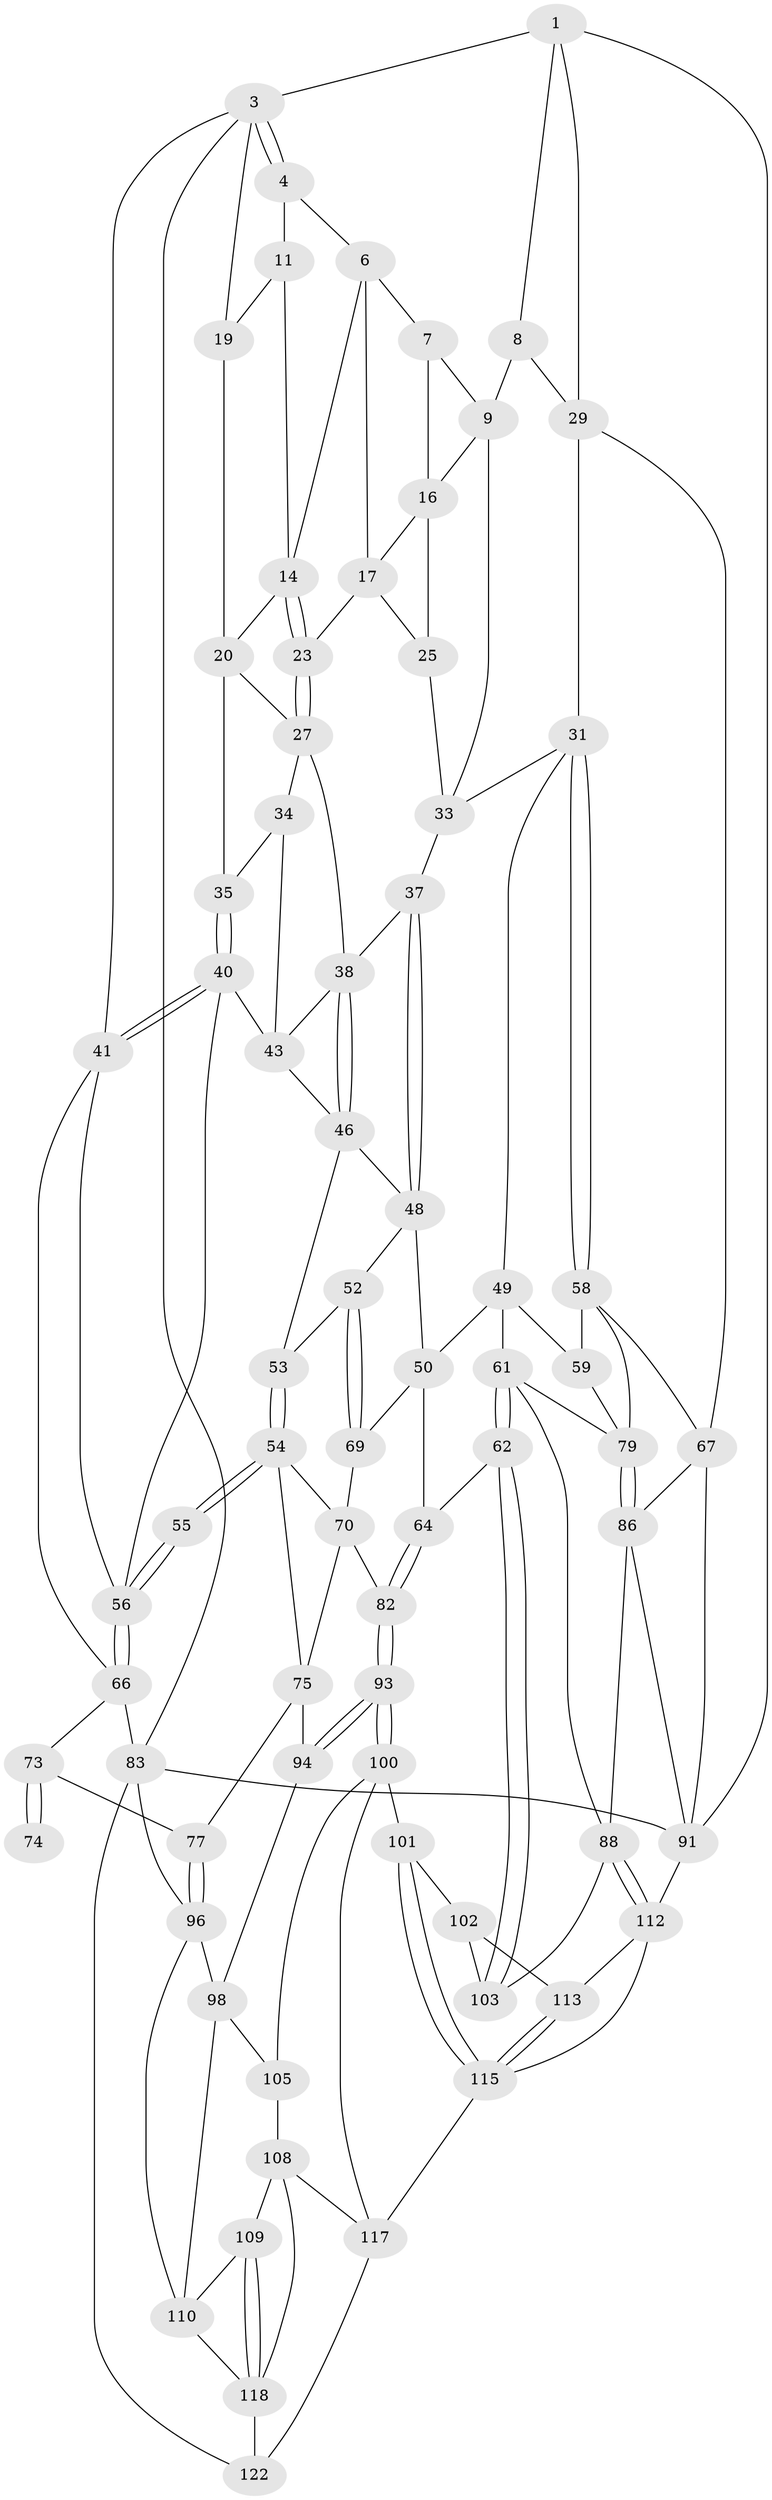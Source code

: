 // original degree distribution, {3: 0.040983606557377046, 6: 0.26229508196721313, 4: 0.22950819672131148, 5: 0.4672131147540984}
// Generated by graph-tools (version 1.1) at 2025/11/02/27/25 16:11:57]
// undirected, 72 vertices, 155 edges
graph export_dot {
graph [start="1"]
  node [color=gray90,style=filled];
  1 [pos="+0.7588293610563253+0",super="+2"];
  3 [pos="+0+0",super="+18"];
  4 [pos="+0.15765063249286673+0",super="+5"];
  6 [pos="+0.37103897525083207+0",super="+13"];
  7 [pos="+0.5510877641536012+0",super="+10"];
  8 [pos="+0.6887616049780076+0.1373368177298622"];
  9 [pos="+0.6848963891467492+0.13907406321459123",super="+26"];
  11 [pos="+0.2270275347148251+0.08881778577276477",super="+12"];
  14 [pos="+0.3463854738131708+0.16635767350719471",super="+15"];
  16 [pos="+0.496520850445708+0.10205644642016098",super="+24"];
  17 [pos="+0.4917832028819246+0.09977050809480807",super="+22"];
  19 [pos="+0.02589147059217848+0.1504292291370556"];
  20 [pos="+0.17766835132979225+0.17974819903848152",super="+21"];
  23 [pos="+0.35117314897198354+0.1738918203454066"];
  25 [pos="+0.42075173505093644+0.2489424519548092"];
  27 [pos="+0.26844232754040154+0.26453012616841753",super="+28"];
  29 [pos="+1+0.18366302203196316",super="+30"];
  31 [pos="+0.8473598642534896+0.3703573627142519",super="+32"];
  33 [pos="+0.584180251764382+0.28185969010885736",super="+36"];
  34 [pos="+0.1684106730237287+0.2688105092295221"];
  35 [pos="+0.0915077472380243+0.26459706978285796"];
  37 [pos="+0.40142556135192453+0.2867188251910605"];
  38 [pos="+0.2854911716823404+0.2944461421582324",super="+39"];
  40 [pos="+0.0917351238732898+0.29849589884186584",super="+45"];
  41 [pos="+0+0.3802679544813414",super="+42"];
  43 [pos="+0.20969637870000918+0.36046368599821593",super="+44"];
  46 [pos="+0.3360137500963492+0.34659786929974135",super="+47"];
  48 [pos="+0.38105412520835746+0.34756882436277026",super="+51"];
  49 [pos="+0.5802244682774146+0.3928510612067003",super="+60"];
  50 [pos="+0.5227904412485349+0.41760468165097975",super="+65"];
  52 [pos="+0.39835528718550367+0.46884792763487904"];
  53 [pos="+0.3020545998924349+0.4289923292564273"];
  54 [pos="+0.19087757259998714+0.5372608786748663",super="+71"];
  55 [pos="+0.1677478090713328+0.520671403590617"];
  56 [pos="+0.15766644656005047+0.4999454228317715",super="+57"];
  58 [pos="+0.8088818728950689+0.5236768192116621",super="+68"];
  59 [pos="+0.8087102345350611+0.5240031634707834"];
  61 [pos="+0.6063449295389738+0.6663766048615538",super="+85"];
  62 [pos="+0.6038042890716149+0.6710037899664847",super="+63"];
  64 [pos="+0.4997061590969006+0.6548673593522099"];
  66 [pos="+0+0.5137753897116641",super="+72"];
  67 [pos="+1+0.5262999435137655",super="+90"];
  69 [pos="+0.381589189230503+0.5500363429832053"];
  70 [pos="+0.30447580713144146+0.5814046498990791",super="+81"];
  73 [pos="+0+0.6242357271814416",super="+78"];
  74 [pos="+0.1129168833869448+0.5601880975139093"];
  75 [pos="+0.17387271876626287+0.6878298608228843",super="+76"];
  77 [pos="+0.08416646379969406+0.7080778795150406"];
  79 [pos="+0.8801246632503893+0.6456109002835863",super="+80"];
  82 [pos="+0.35126219219113824+0.7793300381818208"];
  83 [pos="+0+0.8697519224895187",super="+84"];
  86 [pos="+0.8990177511810344+0.6905479624698426",super="+87"];
  88 [pos="+0.7679199729044612+0.8302153437170023",super="+89"];
  91 [pos="+1+1",super="+92"];
  93 [pos="+0.3467982349565735+0.7993938961738962"];
  94 [pos="+0.32039914518025453+0.7984111295963162",super="+95"];
  96 [pos="+0.028202390080428127+0.8340737966031893",super="+97"];
  98 [pos="+0.15106033973463173+0.8257161459319845",super="+99"];
  100 [pos="+0.36067430428669833+0.8425007324460315",super="+106"];
  101 [pos="+0.4179301928571426+0.8672112838684425"];
  102 [pos="+0.5003658328532569+0.7853564500790816",super="+104"];
  103 [pos="+0.6613579360689211+0.7666416140333709"];
  105 [pos="+0.20011680396047135+0.8594683970962537",super="+107"];
  108 [pos="+0.18611226053578755+0.9384496899420446",super="+119"];
  109 [pos="+0.1734725847917026+0.9343468097526476"];
  110 [pos="+0.12527813872171728+0.8556991336646489",super="+111"];
  112 [pos="+0.7842240200508032+0.9215212315245724",super="+114"];
  113 [pos="+0.5365531350535523+0.9489377766207685"];
  115 [pos="+0.5318123591371957+0.955081422653745",super="+116"];
  117 [pos="+0.32215165558838904+1",super="+121"];
  118 [pos="+0.07280252870285521+0.9784599249937523",super="+120"];
  122 [pos="+0+1"];
  1 -- 8;
  1 -- 3;
  1 -- 91;
  1 -- 29;
  3 -- 4;
  3 -- 4;
  3 -- 19;
  3 -- 83;
  3 -- 41;
  4 -- 11 [weight=2];
  4 -- 6;
  6 -- 7;
  6 -- 17;
  6 -- 14;
  7 -- 16;
  7 -- 9;
  8 -- 9;
  8 -- 29;
  9 -- 33;
  9 -- 16;
  11 -- 19;
  11 -- 14;
  14 -- 23;
  14 -- 23;
  14 -- 20;
  16 -- 17;
  16 -- 25;
  17 -- 25;
  17 -- 23;
  19 -- 20;
  20 -- 35;
  20 -- 27;
  23 -- 27;
  23 -- 27;
  25 -- 33;
  27 -- 34;
  27 -- 38;
  29 -- 67;
  29 -- 31;
  31 -- 58;
  31 -- 58;
  31 -- 33;
  31 -- 49;
  33 -- 37;
  34 -- 35;
  34 -- 43;
  35 -- 40;
  35 -- 40;
  37 -- 38;
  37 -- 48;
  37 -- 48;
  38 -- 46;
  38 -- 46;
  38 -- 43;
  40 -- 41;
  40 -- 41;
  40 -- 43;
  40 -- 56;
  41 -- 56;
  41 -- 66;
  43 -- 46;
  46 -- 48;
  46 -- 53;
  48 -- 50;
  48 -- 52;
  49 -- 50;
  49 -- 59;
  49 -- 61;
  50 -- 64;
  50 -- 69;
  52 -- 53;
  52 -- 69;
  52 -- 69;
  53 -- 54;
  53 -- 54;
  54 -- 55;
  54 -- 55;
  54 -- 70;
  54 -- 75;
  55 -- 56;
  55 -- 56;
  56 -- 66;
  56 -- 66;
  58 -- 59;
  58 -- 67;
  58 -- 79;
  59 -- 79;
  61 -- 62;
  61 -- 62;
  61 -- 88;
  61 -- 79;
  62 -- 103;
  62 -- 103;
  62 -- 64;
  64 -- 82;
  64 -- 82;
  66 -- 73;
  66 -- 83;
  67 -- 91;
  67 -- 86;
  69 -- 70;
  70 -- 82;
  70 -- 75;
  73 -- 74 [weight=2];
  73 -- 74;
  73 -- 77;
  75 -- 77;
  75 -- 94;
  77 -- 96;
  77 -- 96;
  79 -- 86;
  79 -- 86;
  82 -- 93;
  82 -- 93;
  83 -- 96;
  83 -- 91;
  83 -- 122;
  86 -- 88;
  86 -- 91;
  88 -- 112;
  88 -- 112;
  88 -- 103;
  91 -- 112;
  93 -- 94;
  93 -- 94;
  93 -- 100;
  93 -- 100;
  94 -- 98;
  96 -- 98;
  96 -- 110;
  98 -- 105;
  98 -- 110;
  100 -- 101;
  100 -- 117;
  100 -- 105;
  101 -- 102;
  101 -- 115;
  101 -- 115;
  102 -- 113;
  102 -- 103;
  105 -- 108;
  108 -- 109;
  108 -- 118;
  108 -- 117;
  109 -- 110;
  109 -- 118;
  109 -- 118;
  110 -- 118;
  112 -- 113;
  112 -- 115;
  113 -- 115;
  113 -- 115;
  115 -- 117;
  117 -- 122;
  118 -- 122;
}
